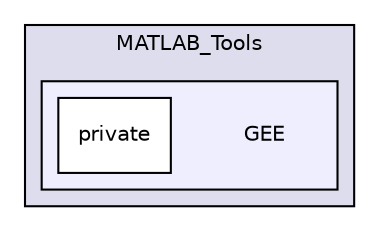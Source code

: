 digraph "libs/SuiteSparse/MATLAB_Tools/GEE" {
  compound=true
  node [ fontsize="10", fontname="Helvetica"];
  edge [ labelfontsize="10", labelfontname="Helvetica"];
  subgraph clusterdir_0e1e4a5b9440aa22d8a417c9c4950190 {
    graph [ bgcolor="#ddddee", pencolor="black", label="MATLAB_Tools" fontname="Helvetica", fontsize="10", URL="dir_0e1e4a5b9440aa22d8a417c9c4950190.html"]
  subgraph clusterdir_03ee6ec1abab33cff1859ac911280b95 {
    graph [ bgcolor="#eeeeff", pencolor="black", label="" URL="dir_03ee6ec1abab33cff1859ac911280b95.html"];
    dir_03ee6ec1abab33cff1859ac911280b95 [shape=plaintext label="GEE"];
    dir_d97d6bc3e0bf7dbc6d6141175ce48cd6 [shape=box label="private" color="black" fillcolor="white" style="filled" URL="dir_d97d6bc3e0bf7dbc6d6141175ce48cd6.html"];
  }
  }
}
